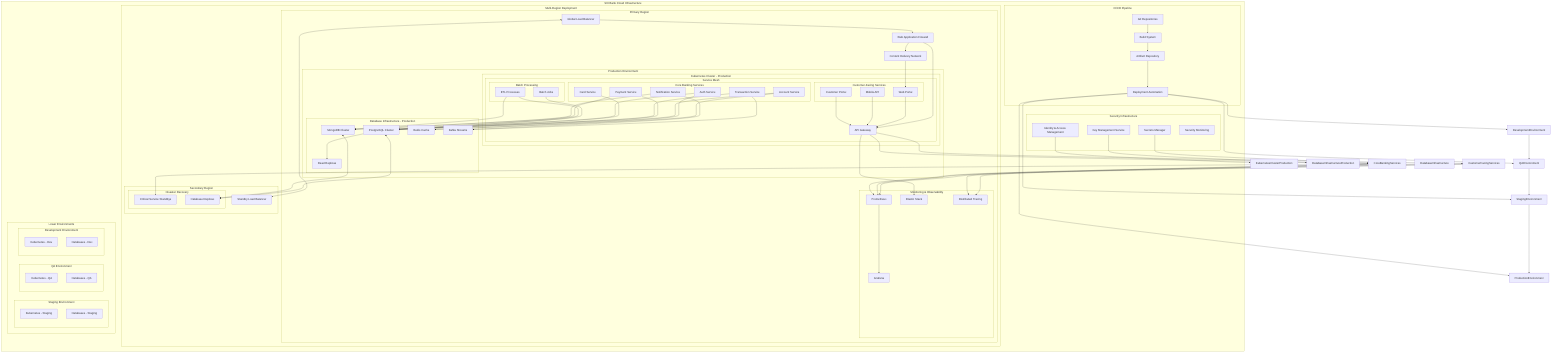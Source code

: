 graph TD
    subgraph "SIX Bank Cloud Infrastructure"
        subgraph "Multi-Region Deployment"
            subgraph "Primary Region"
                PrimaryLB["Global Load Balancer"]

                subgraph "Production Environment"
                    subgraph "Kubernetes Cluster - Production"
                        subgraph "Service Mesh"
                            APIG["API Gateway"]

                            subgraph "Customer-Facing Services"
                                WebApp["Web Portal"]
                                MobileAPI["Mobile API"]
                                CustomerPortal["Customer Portal"]
                            end

                            subgraph "Core Banking Services"
                                Accounts["Account Service"]
                                Payments["Payment Service"]
                                Transactions["Transaction Service"]
                                Cards["Card Service"]
                                Auth["Auth Service"]
                                Notifications["Notification Service"]
                            end

                            subgraph "Batch Processing"
                                BatchJobs["Batch Jobs"]
                                ETL["ETL Processes"]
                            end
                        end
                    end

                    subgraph "Database Infrastructure - Production"
                        PostgreSQL["PostgreSQL Cluster"]
                        ReadReplicas["Read Replicas"]
                        MongoDB["MongoDB Cluster"]
                        Redis["Redis Cache"]
                        Kafka["Kafka Streams"]
                    end
                end

                CDN["Content Delivery Network"]
                WAF["Web Application Firewall"]

                subgraph "Monitoring & Observability"
                    Prometheus["Prometheus"]
                    Grafana["Grafana"]
                    ElasticStack["Elastic Stack"]
                    Jaeger["Distributed Tracing"]
                end
            end

            subgraph "Secondary Region"
                SecondaryLB["Standby Load Balancer"]

                subgraph "Disaster Recovery"
                    StandbyServices["Critical Service Standbys"]
                    DBReplicas["Database Replicas"]
                end
            end
        end

        subgraph "Lower Environments"
            subgraph "Staging Environment"
                StagingCluster["Kubernetes - Staging"]
                StagingDB["Databases - Staging"]
            end

            subgraph "QA Environment"
                QACluster["Kubernetes - QA"]
                QADB["Databases - QA"]
            end

            subgraph "Development Environment"
                DevCluster["Kubernetes - Dev"]
                DevDB["Databases - Dev"]
            end
        end

        subgraph "Security Infrastructure"
            IAM["Identity & Access Management"]
            SecretsManager["Secrets Manager"]
            KMS["Key Management Service"]
            SIEM["Security Monitoring"]
        end

        subgraph "CI/CD Pipeline"
            GitRepos["Git Repositories"]
            BuildSystem["Build System"]
            ArtifactRepo["Artifact Repository"]
            DeploymentAutomation["Deployment Automation"]
        end
    end

%% Connections between components
    PrimaryLB --> WAF
    WAF --> CDN
    WAF --> APIG
    CDN --> WebApp

    APIG --> CustomerFacingServices
    APIG --> CoreBankingServices

    WebApp --> APIG
    MobileAPI --> APIG
    CustomerPortal --> APIG

    Accounts --> PostgreSQL
    Accounts --> Redis
    Payments --> PostgreSQL
    Payments --> MongoDB
    Transactions --> PostgreSQL
    Transactions --> Kafka
    Cards --> PostgreSQL
    Auth --> PostgreSQL
    Auth --> Redis
    Notifications --> MongoDB
    Notifications --> Kafka

    PostgreSQL --> ReadReplicas
    PostgreSQL <--> DBReplicas
    MongoDB <--> DBReplicas

    BatchJobs --> PostgreSQL
    ETL --> PostgreSQL
    ETL --> MongoDB

%% Monitoring connections
    CoreBankingServices --> Prometheus
    CustomerFacingServices --> Prometheus
    DatabaseInfrastructure --> Prometheus
    Prometheus --> Grafana
    CoreBankingServices --> Jaeger
    CustomerFacingServices --> Jaeger
    APIG --> ElasticStack

%% CI/CD connections
    GitRepos --> BuildSystem
    BuildSystem --> ArtifactRepo
    ArtifactRepo --> DeploymentAutomation
    DeploymentAutomation --> ProductionEnvironment
    DeploymentAutomation --> StagingEnvironment
    DeploymentAutomation --> QAEnvironment
    DeploymentAutomation --> DevelopmentEnvironment

%% Security connections
    IAM --> KubernetesClusterProduction
    SecretsManager --> CoreBankingServices
    KMS --> DatabaseInfrastructureProduction

%% DR connections
    PrimaryLB <--> SecondaryLB
    CoreBankingServices --> StandbyServices

%% Environment progression
    DevelopmentEnvironment --> QAEnvironment
    QAEnvironment --> StagingEnvironment
    StagingEnvironment --> ProductionEnvironment
